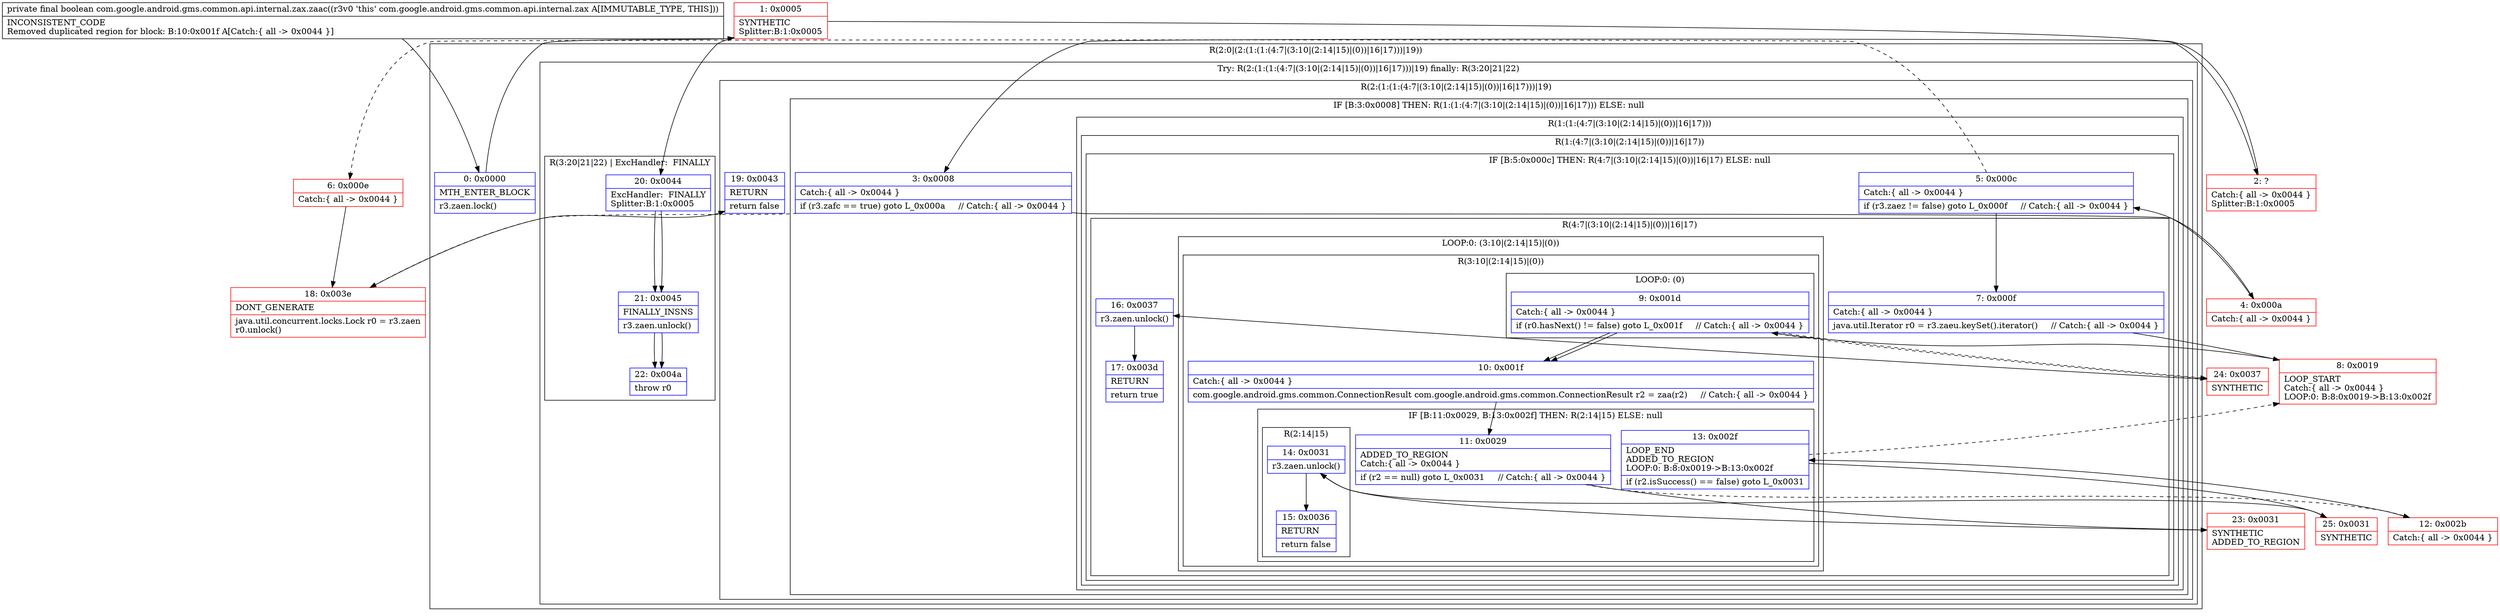 digraph "CFG forcom.google.android.gms.common.api.internal.zax.zaac()Z" {
subgraph cluster_Region_916623313 {
label = "R(2:0|(2:(1:(1:(4:7|(3:10|(2:14|15)|(0))|16|17)))|19))";
node [shape=record,color=blue];
Node_0 [shape=record,label="{0\:\ 0x0000|MTH_ENTER_BLOCK\l|r3.zaen.lock()\l}"];
subgraph cluster_TryCatchRegion_683436120 {
label = "Try: R(2:(1:(1:(4:7|(3:10|(2:14|15)|(0))|16|17)))|19) finally: R(3:20|21|22)";
node [shape=record,color=blue];
subgraph cluster_Region_1292880037 {
label = "R(2:(1:(1:(4:7|(3:10|(2:14|15)|(0))|16|17)))|19)";
node [shape=record,color=blue];
subgraph cluster_IfRegion_1901566012 {
label = "IF [B:3:0x0008] THEN: R(1:(1:(4:7|(3:10|(2:14|15)|(0))|16|17))) ELSE: null";
node [shape=record,color=blue];
Node_3 [shape=record,label="{3\:\ 0x0008|Catch:\{ all \-\> 0x0044 \}\l|if (r3.zafc == true) goto L_0x000a     \/\/ Catch:\{ all \-\> 0x0044 \}\l}"];
subgraph cluster_Region_1395219904 {
label = "R(1:(1:(4:7|(3:10|(2:14|15)|(0))|16|17)))";
node [shape=record,color=blue];
subgraph cluster_Region_412877141 {
label = "R(1:(4:7|(3:10|(2:14|15)|(0))|16|17))";
node [shape=record,color=blue];
subgraph cluster_IfRegion_736471043 {
label = "IF [B:5:0x000c] THEN: R(4:7|(3:10|(2:14|15)|(0))|16|17) ELSE: null";
node [shape=record,color=blue];
Node_5 [shape=record,label="{5\:\ 0x000c|Catch:\{ all \-\> 0x0044 \}\l|if (r3.zaez != false) goto L_0x000f     \/\/ Catch:\{ all \-\> 0x0044 \}\l}"];
subgraph cluster_Region_1715356475 {
label = "R(4:7|(3:10|(2:14|15)|(0))|16|17)";
node [shape=record,color=blue];
Node_7 [shape=record,label="{7\:\ 0x000f|Catch:\{ all \-\> 0x0044 \}\l|java.util.Iterator r0 = r3.zaeu.keySet().iterator()     \/\/ Catch:\{ all \-\> 0x0044 \}\l}"];
subgraph cluster_LoopRegion_2145441121 {
label = "LOOP:0: (3:10|(2:14|15)|(0))";
node [shape=record,color=blue];
Node_9 [shape=record,label="{9\:\ 0x001d|Catch:\{ all \-\> 0x0044 \}\l|if (r0.hasNext() != false) goto L_0x001f     \/\/ Catch:\{ all \-\> 0x0044 \}\l}"];
subgraph cluster_Region_201777405 {
label = "R(3:10|(2:14|15)|(0))";
node [shape=record,color=blue];
Node_10 [shape=record,label="{10\:\ 0x001f|Catch:\{ all \-\> 0x0044 \}\l|com.google.android.gms.common.ConnectionResult com.google.android.gms.common.ConnectionResult r2 = zaa(r2)     \/\/ Catch:\{ all \-\> 0x0044 \}\l}"];
subgraph cluster_IfRegion_1591435621 {
label = "IF [B:11:0x0029, B:13:0x002f] THEN: R(2:14|15) ELSE: null";
node [shape=record,color=blue];
Node_11 [shape=record,label="{11\:\ 0x0029|ADDED_TO_REGION\lCatch:\{ all \-\> 0x0044 \}\l|if (r2 == null) goto L_0x0031     \/\/ Catch:\{ all \-\> 0x0044 \}\l}"];
Node_13 [shape=record,label="{13\:\ 0x002f|LOOP_END\lADDED_TO_REGION\lLOOP:0: B:8:0x0019\-\>B:13:0x002f\l|if (r2.isSuccess() == false) goto L_0x0031\l}"];
subgraph cluster_Region_126805345 {
label = "R(2:14|15)";
node [shape=record,color=blue];
Node_14 [shape=record,label="{14\:\ 0x0031|r3.zaen.unlock()\l}"];
Node_15 [shape=record,label="{15\:\ 0x0036|RETURN\l|return false\l}"];
}
}
subgraph cluster_LoopRegion_19783715 {
label = "LOOP:0: (0)";
node [shape=record,color=blue];
Node_9 [shape=record,label="{9\:\ 0x001d|Catch:\{ all \-\> 0x0044 \}\l|if (r0.hasNext() != false) goto L_0x001f     \/\/ Catch:\{ all \-\> 0x0044 \}\l}"];
subgraph cluster_Region_362695846 {
label = "R(0)";
node [shape=record,color=blue];
}
}
}
}
Node_16 [shape=record,label="{16\:\ 0x0037|r3.zaen.unlock()\l}"];
Node_17 [shape=record,label="{17\:\ 0x003d|RETURN\l|return true\l}"];
}
}
}
}
}
Node_19 [shape=record,label="{19\:\ 0x0043|RETURN\l|return false\l}"];
}
subgraph cluster_Region_1823266985 {
label = "R(3:20|21|22) | ExcHandler:  FINALLY\l";
node [shape=record,color=blue];
Node_20 [shape=record,label="{20\:\ 0x0044|ExcHandler:  FINALLY\lSplitter:B:1:0x0005\l}"];
Node_21 [shape=record,label="{21\:\ 0x0045|FINALLY_INSNS\l|r3.zaen.unlock()\l}"];
Node_22 [shape=record,label="{22\:\ 0x004a|throw r0\l}"];
}
}
}
subgraph cluster_Region_1823266985 {
label = "R(3:20|21|22) | ExcHandler:  FINALLY\l";
node [shape=record,color=blue];
Node_20 [shape=record,label="{20\:\ 0x0044|ExcHandler:  FINALLY\lSplitter:B:1:0x0005\l}"];
Node_21 [shape=record,label="{21\:\ 0x0045|FINALLY_INSNS\l|r3.zaen.unlock()\l}"];
Node_22 [shape=record,label="{22\:\ 0x004a|throw r0\l}"];
}
Node_1 [shape=record,color=red,label="{1\:\ 0x0005|SYNTHETIC\lSplitter:B:1:0x0005\l}"];
Node_2 [shape=record,color=red,label="{2\:\ ?|Catch:\{ all \-\> 0x0044 \}\lSplitter:B:1:0x0005\l}"];
Node_4 [shape=record,color=red,label="{4\:\ 0x000a|Catch:\{ all \-\> 0x0044 \}\l}"];
Node_6 [shape=record,color=red,label="{6\:\ 0x000e|Catch:\{ all \-\> 0x0044 \}\l}"];
Node_8 [shape=record,color=red,label="{8\:\ 0x0019|LOOP_START\lCatch:\{ all \-\> 0x0044 \}\lLOOP:0: B:8:0x0019\-\>B:13:0x002f\l}"];
Node_12 [shape=record,color=red,label="{12\:\ 0x002b|Catch:\{ all \-\> 0x0044 \}\l}"];
Node_18 [shape=record,color=red,label="{18\:\ 0x003e|DONT_GENERATE\l|java.util.concurrent.locks.Lock r0 = r3.zaen\lr0.unlock()\l}"];
Node_23 [shape=record,color=red,label="{23\:\ 0x0031|SYNTHETIC\lADDED_TO_REGION\l}"];
Node_24 [shape=record,color=red,label="{24\:\ 0x0037|SYNTHETIC\l}"];
Node_25 [shape=record,color=red,label="{25\:\ 0x0031|SYNTHETIC\l}"];
MethodNode[shape=record,label="{private final boolean com.google.android.gms.common.api.internal.zax.zaac((r3v0 'this' com.google.android.gms.common.api.internal.zax A[IMMUTABLE_TYPE, THIS]))  | INCONSISTENT_CODE\lRemoved duplicated region for block: B:10:0x001f A[Catch:\{ all \-\> 0x0044 \}]\l}"];
MethodNode -> Node_0;
Node_0 -> Node_1;
Node_3 -> Node_4;
Node_3 -> Node_18[style=dashed];
Node_5 -> Node_6[style=dashed];
Node_5 -> Node_7;
Node_7 -> Node_8;
Node_9 -> Node_10;
Node_9 -> Node_24[style=dashed];
Node_10 -> Node_11;
Node_11 -> Node_12[style=dashed];
Node_11 -> Node_23;
Node_13 -> Node_8[style=dashed];
Node_13 -> Node_25;
Node_14 -> Node_15;
Node_9 -> Node_10;
Node_9 -> Node_24[style=dashed];
Node_16 -> Node_17;
Node_20 -> Node_21;
Node_21 -> Node_22;
Node_20 -> Node_21;
Node_21 -> Node_22;
Node_1 -> Node_2;
Node_1 -> Node_20;
Node_2 -> Node_3;
Node_4 -> Node_5;
Node_6 -> Node_18;
Node_8 -> Node_9;
Node_12 -> Node_13;
Node_18 -> Node_19;
Node_23 -> Node_14;
Node_24 -> Node_16;
Node_25 -> Node_14;
}

